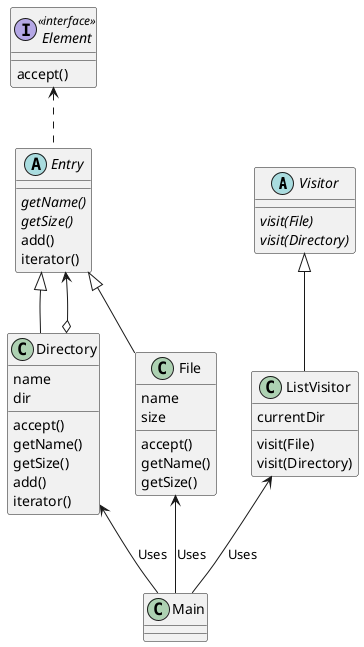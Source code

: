 @startuml

abstract class Visitor {
    {abstract}visit(File)
    {abstract}visit(Directory)
}

class ListVisitor {
    currentDir
    visit(File)
    visit(Directory)
}

interface Element <<interface>> {
    accept()
}

abstract class Entry {
    {abstract}getName()
    {abstract}getSize()
    add()
    iterator()
}

class File {
    name
    size
    accept()
    getName()
    getSize()
}

class Directory {
    name
    dir
    accept()
    getName()
    getSize()
    add()
    iterator()
}

class Main

Main -u-> ListVisitor: Uses
Main -u-> File: Uses
Main -u-> Directory: Uses
ListVisitor -u-|> Visitor
File -u-|> Entry
Directory -u-|> Entry
Directory o--> Entry
Entry .u.> Element

@enduml